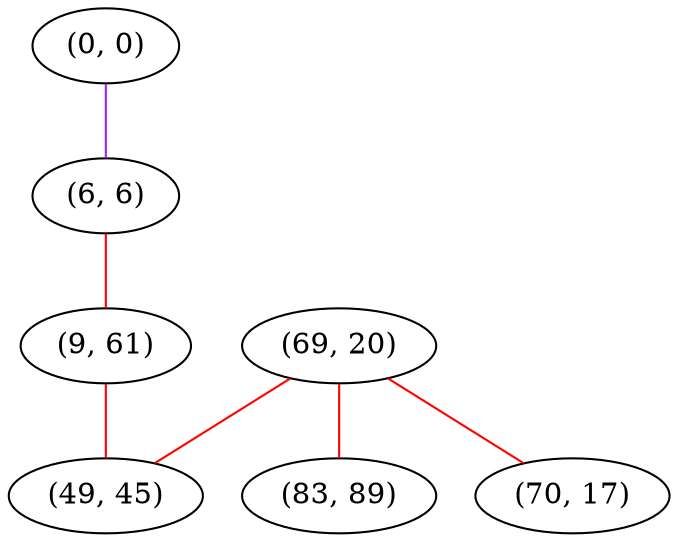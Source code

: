 graph "" {
"(0, 0)";
"(6, 6)";
"(9, 61)";
"(69, 20)";
"(83, 89)";
"(49, 45)";
"(70, 17)";
"(0, 0)" -- "(6, 6)"  [color=purple, key=0, weight=4];
"(6, 6)" -- "(9, 61)"  [color=red, key=0, weight=1];
"(9, 61)" -- "(49, 45)"  [color=red, key=0, weight=1];
"(69, 20)" -- "(49, 45)"  [color=red, key=0, weight=1];
"(69, 20)" -- "(70, 17)"  [color=red, key=0, weight=1];
"(69, 20)" -- "(83, 89)"  [color=red, key=0, weight=1];
}
